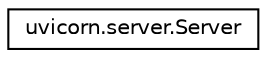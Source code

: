 digraph "Graphical Class Hierarchy"
{
 // LATEX_PDF_SIZE
  edge [fontname="Helvetica",fontsize="10",labelfontname="Helvetica",labelfontsize="10"];
  node [fontname="Helvetica",fontsize="10",shape=record];
  rankdir="LR";
  Node0 [label="uvicorn.server.Server",height=0.2,width=0.4,color="black", fillcolor="white", style="filled",URL="$classuvicorn_1_1server_1_1Server.html",tooltip=" "];
}
